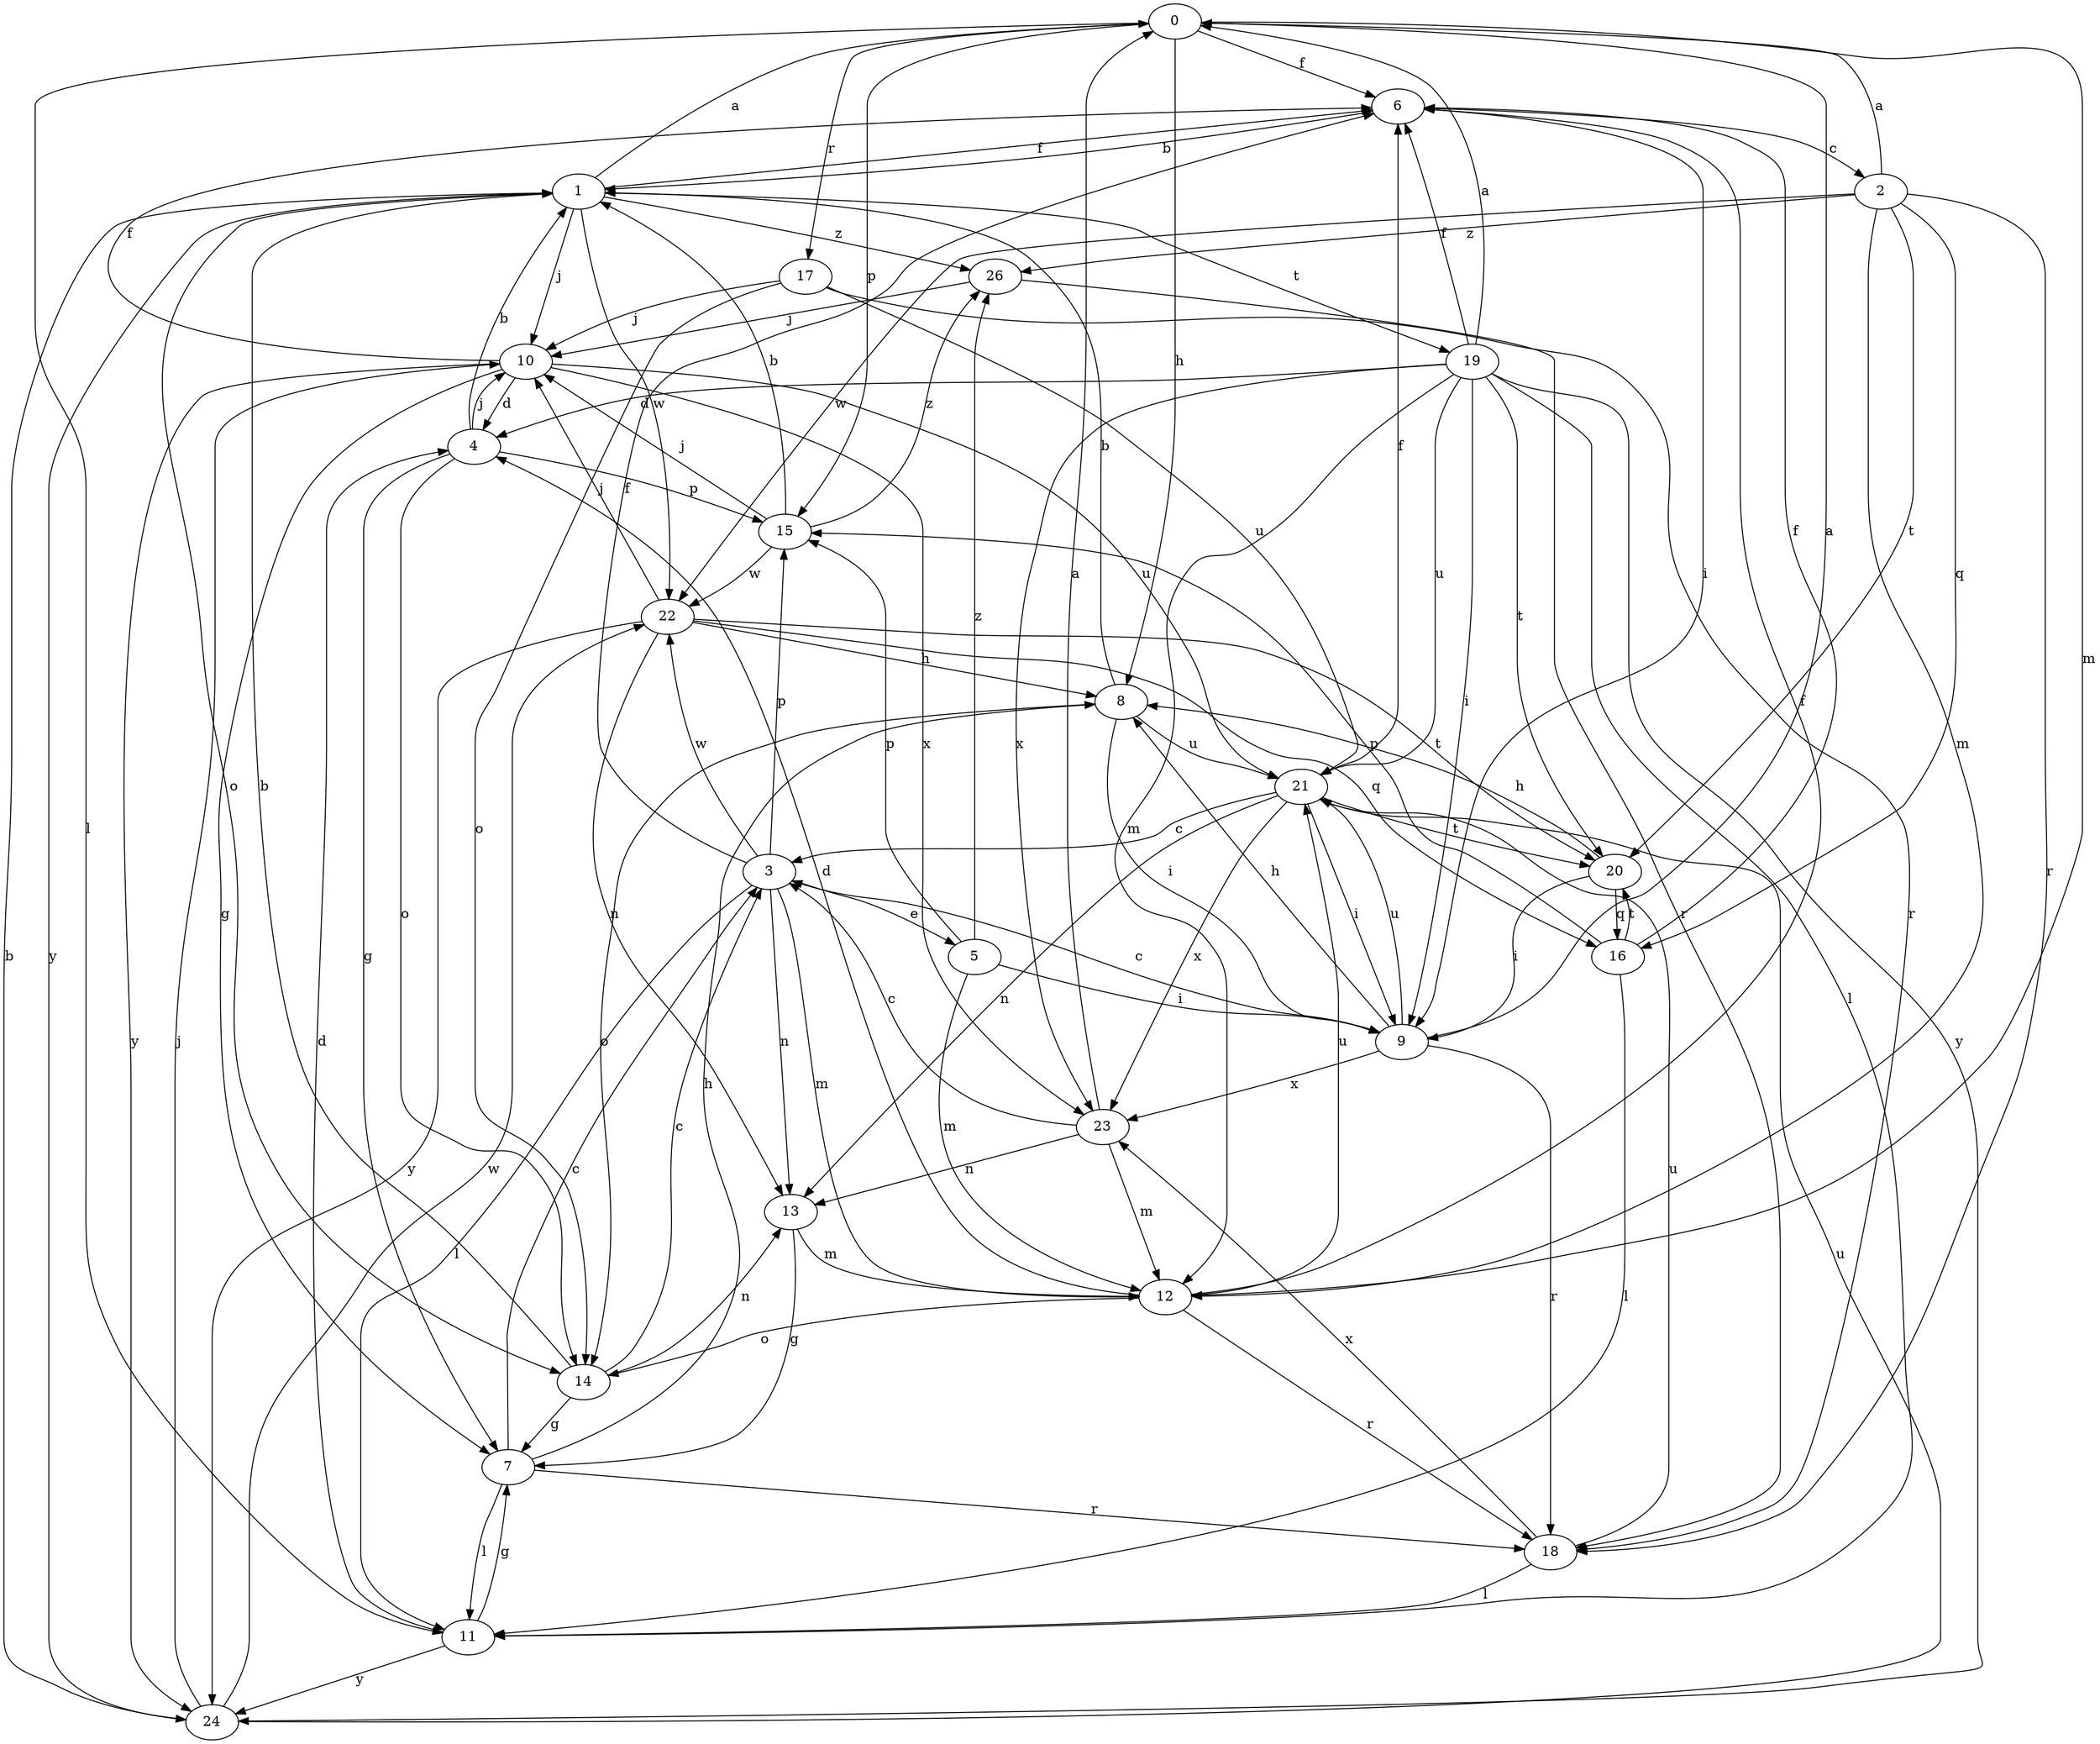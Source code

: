 strict digraph  {
0;
1;
2;
3;
4;
5;
6;
7;
8;
9;
10;
11;
12;
13;
14;
15;
16;
17;
18;
19;
20;
21;
22;
23;
24;
26;
0 -> 6  [label=f];
0 -> 8  [label=h];
0 -> 11  [label=l];
0 -> 12  [label=m];
0 -> 15  [label=p];
0 -> 17  [label=r];
1 -> 0  [label=a];
1 -> 6  [label=f];
1 -> 10  [label=j];
1 -> 14  [label=o];
1 -> 19  [label=t];
1 -> 22  [label=w];
1 -> 24  [label=y];
1 -> 26  [label=z];
2 -> 0  [label=a];
2 -> 12  [label=m];
2 -> 16  [label=q];
2 -> 18  [label=r];
2 -> 20  [label=t];
2 -> 22  [label=w];
2 -> 26  [label=z];
3 -> 5  [label=e];
3 -> 6  [label=f];
3 -> 11  [label=l];
3 -> 12  [label=m];
3 -> 13  [label=n];
3 -> 15  [label=p];
3 -> 22  [label=w];
4 -> 1  [label=b];
4 -> 7  [label=g];
4 -> 10  [label=j];
4 -> 14  [label=o];
4 -> 15  [label=p];
5 -> 9  [label=i];
5 -> 12  [label=m];
5 -> 15  [label=p];
5 -> 26  [label=z];
6 -> 1  [label=b];
6 -> 2  [label=c];
6 -> 9  [label=i];
7 -> 3  [label=c];
7 -> 8  [label=h];
7 -> 11  [label=l];
7 -> 18  [label=r];
8 -> 1  [label=b];
8 -> 9  [label=i];
8 -> 14  [label=o];
8 -> 21  [label=u];
9 -> 0  [label=a];
9 -> 3  [label=c];
9 -> 8  [label=h];
9 -> 18  [label=r];
9 -> 21  [label=u];
9 -> 23  [label=x];
10 -> 4  [label=d];
10 -> 6  [label=f];
10 -> 7  [label=g];
10 -> 21  [label=u];
10 -> 23  [label=x];
10 -> 24  [label=y];
11 -> 4  [label=d];
11 -> 7  [label=g];
11 -> 24  [label=y];
12 -> 4  [label=d];
12 -> 6  [label=f];
12 -> 14  [label=o];
12 -> 18  [label=r];
12 -> 21  [label=u];
13 -> 7  [label=g];
13 -> 12  [label=m];
14 -> 1  [label=b];
14 -> 3  [label=c];
14 -> 7  [label=g];
14 -> 13  [label=n];
15 -> 1  [label=b];
15 -> 10  [label=j];
15 -> 22  [label=w];
15 -> 26  [label=z];
16 -> 6  [label=f];
16 -> 11  [label=l];
16 -> 15  [label=p];
16 -> 20  [label=t];
17 -> 10  [label=j];
17 -> 14  [label=o];
17 -> 18  [label=r];
17 -> 21  [label=u];
18 -> 11  [label=l];
18 -> 21  [label=u];
18 -> 23  [label=x];
19 -> 0  [label=a];
19 -> 4  [label=d];
19 -> 6  [label=f];
19 -> 9  [label=i];
19 -> 11  [label=l];
19 -> 12  [label=m];
19 -> 20  [label=t];
19 -> 21  [label=u];
19 -> 23  [label=x];
19 -> 24  [label=y];
20 -> 8  [label=h];
20 -> 9  [label=i];
20 -> 16  [label=q];
21 -> 3  [label=c];
21 -> 6  [label=f];
21 -> 9  [label=i];
21 -> 13  [label=n];
21 -> 20  [label=t];
21 -> 23  [label=x];
22 -> 8  [label=h];
22 -> 10  [label=j];
22 -> 13  [label=n];
22 -> 16  [label=q];
22 -> 20  [label=t];
22 -> 24  [label=y];
23 -> 0  [label=a];
23 -> 3  [label=c];
23 -> 12  [label=m];
23 -> 13  [label=n];
24 -> 1  [label=b];
24 -> 10  [label=j];
24 -> 21  [label=u];
24 -> 22  [label=w];
26 -> 10  [label=j];
26 -> 18  [label=r];
}
